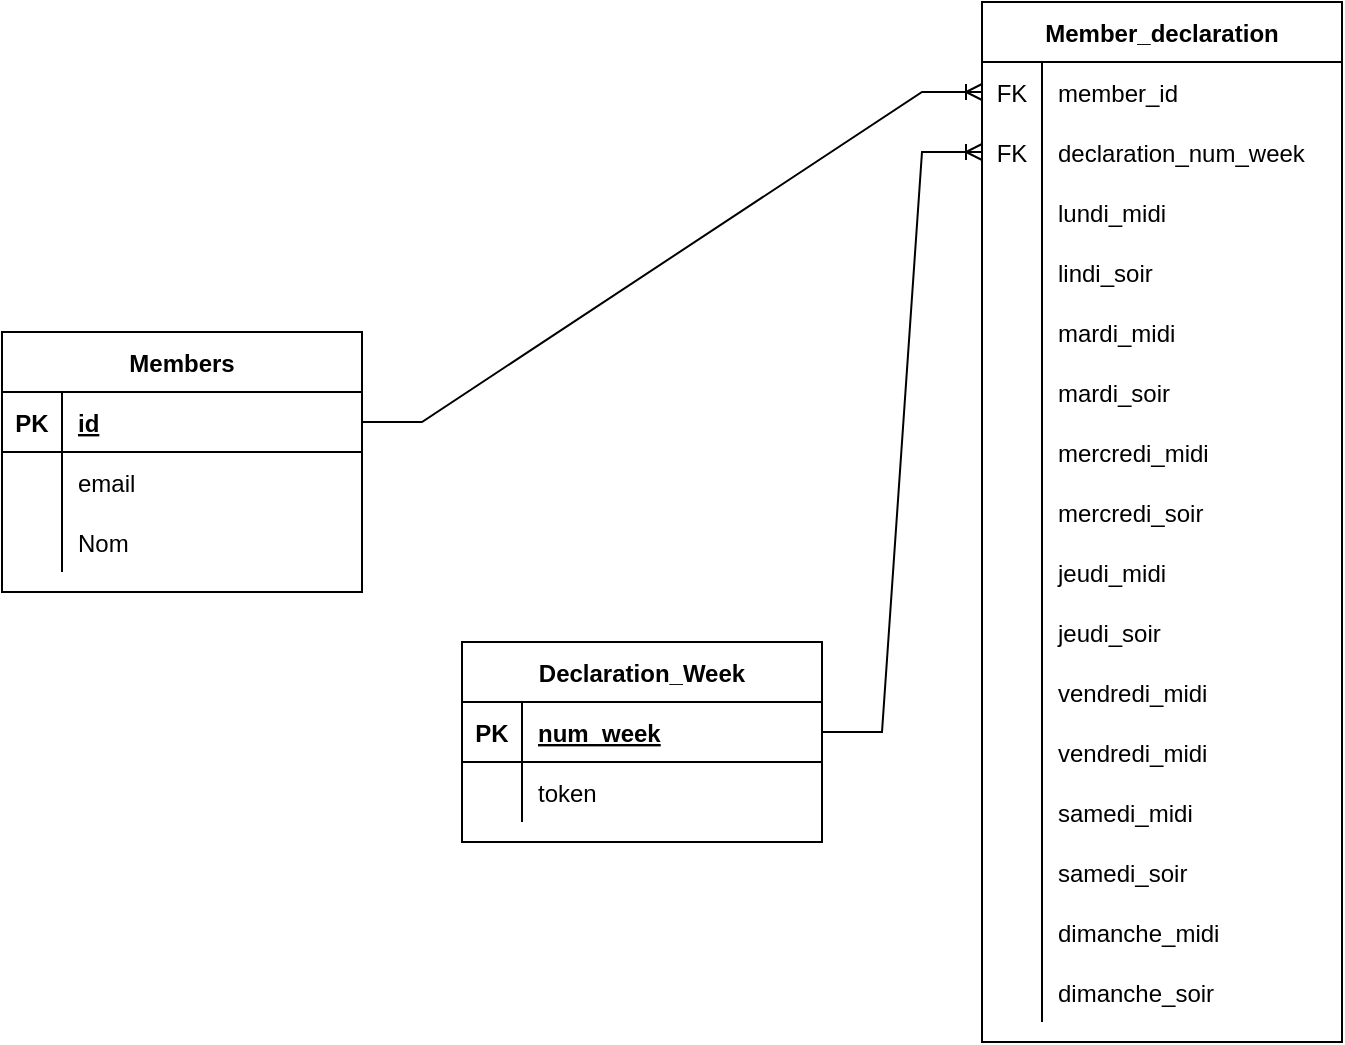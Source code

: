 <mxfile version="17.2.4" type="device"><diagram id="R2lEEEUBdFMjLlhIrx00" name="Page-1"><mxGraphModel dx="1422" dy="705" grid="1" gridSize="10" guides="1" tooltips="1" connect="1" arrows="1" fold="1" page="1" pageScale="1" pageWidth="850" pageHeight="1100" math="0" shadow="0" extFonts="Permanent Marker^https://fonts.googleapis.com/css?family=Permanent+Marker"><root><mxCell id="0"/><mxCell id="1" parent="0"/><mxCell id="Y4OxnLgMbdhu0IXkF3OP-70" value="Members" style="shape=table;startSize=30;container=1;collapsible=1;childLayout=tableLayout;fixedRows=1;rowLines=0;fontStyle=1;align=center;resizeLast=1;" vertex="1" parent="1"><mxGeometry x="100" y="295" width="180" height="130" as="geometry"/></mxCell><mxCell id="Y4OxnLgMbdhu0IXkF3OP-71" value="" style="shape=tableRow;horizontal=0;startSize=0;swimlaneHead=0;swimlaneBody=0;fillColor=none;collapsible=0;dropTarget=0;points=[[0,0.5],[1,0.5]];portConstraint=eastwest;top=0;left=0;right=0;bottom=1;" vertex="1" parent="Y4OxnLgMbdhu0IXkF3OP-70"><mxGeometry y="30" width="180" height="30" as="geometry"/></mxCell><mxCell id="Y4OxnLgMbdhu0IXkF3OP-72" value="PK" style="shape=partialRectangle;connectable=0;fillColor=none;top=0;left=0;bottom=0;right=0;fontStyle=1;overflow=hidden;" vertex="1" parent="Y4OxnLgMbdhu0IXkF3OP-71"><mxGeometry width="30" height="30" as="geometry"><mxRectangle width="30" height="30" as="alternateBounds"/></mxGeometry></mxCell><mxCell id="Y4OxnLgMbdhu0IXkF3OP-73" value="id" style="shape=partialRectangle;connectable=0;fillColor=none;top=0;left=0;bottom=0;right=0;align=left;spacingLeft=6;fontStyle=5;overflow=hidden;" vertex="1" parent="Y4OxnLgMbdhu0IXkF3OP-71"><mxGeometry x="30" width="150" height="30" as="geometry"><mxRectangle width="150" height="30" as="alternateBounds"/></mxGeometry></mxCell><mxCell id="Y4OxnLgMbdhu0IXkF3OP-74" value="" style="shape=tableRow;horizontal=0;startSize=0;swimlaneHead=0;swimlaneBody=0;fillColor=none;collapsible=0;dropTarget=0;points=[[0,0.5],[1,0.5]];portConstraint=eastwest;top=0;left=0;right=0;bottom=0;" vertex="1" parent="Y4OxnLgMbdhu0IXkF3OP-70"><mxGeometry y="60" width="180" height="30" as="geometry"/></mxCell><mxCell id="Y4OxnLgMbdhu0IXkF3OP-75" value="" style="shape=partialRectangle;connectable=0;fillColor=none;top=0;left=0;bottom=0;right=0;editable=1;overflow=hidden;" vertex="1" parent="Y4OxnLgMbdhu0IXkF3OP-74"><mxGeometry width="30" height="30" as="geometry"><mxRectangle width="30" height="30" as="alternateBounds"/></mxGeometry></mxCell><mxCell id="Y4OxnLgMbdhu0IXkF3OP-76" value="email" style="shape=partialRectangle;connectable=0;fillColor=none;top=0;left=0;bottom=0;right=0;align=left;spacingLeft=6;overflow=hidden;" vertex="1" parent="Y4OxnLgMbdhu0IXkF3OP-74"><mxGeometry x="30" width="150" height="30" as="geometry"><mxRectangle width="150" height="30" as="alternateBounds"/></mxGeometry></mxCell><mxCell id="Y4OxnLgMbdhu0IXkF3OP-77" value="" style="shape=tableRow;horizontal=0;startSize=0;swimlaneHead=0;swimlaneBody=0;fillColor=none;collapsible=0;dropTarget=0;points=[[0,0.5],[1,0.5]];portConstraint=eastwest;top=0;left=0;right=0;bottom=0;" vertex="1" parent="Y4OxnLgMbdhu0IXkF3OP-70"><mxGeometry y="90" width="180" height="30" as="geometry"/></mxCell><mxCell id="Y4OxnLgMbdhu0IXkF3OP-78" value="" style="shape=partialRectangle;connectable=0;fillColor=none;top=0;left=0;bottom=0;right=0;editable=1;overflow=hidden;" vertex="1" parent="Y4OxnLgMbdhu0IXkF3OP-77"><mxGeometry width="30" height="30" as="geometry"><mxRectangle width="30" height="30" as="alternateBounds"/></mxGeometry></mxCell><mxCell id="Y4OxnLgMbdhu0IXkF3OP-79" value="Nom" style="shape=partialRectangle;connectable=0;fillColor=none;top=0;left=0;bottom=0;right=0;align=left;spacingLeft=6;overflow=hidden;" vertex="1" parent="Y4OxnLgMbdhu0IXkF3OP-77"><mxGeometry x="30" width="150" height="30" as="geometry"><mxRectangle width="150" height="30" as="alternateBounds"/></mxGeometry></mxCell><mxCell id="Y4OxnLgMbdhu0IXkF3OP-83" value="Declaration_Week" style="shape=table;startSize=30;container=1;collapsible=1;childLayout=tableLayout;fixedRows=1;rowLines=0;fontStyle=1;align=center;resizeLast=1;" vertex="1" parent="1"><mxGeometry x="330" y="450" width="180" height="100" as="geometry"/></mxCell><mxCell id="Y4OxnLgMbdhu0IXkF3OP-84" value="" style="shape=tableRow;horizontal=0;startSize=0;swimlaneHead=0;swimlaneBody=0;fillColor=none;collapsible=0;dropTarget=0;points=[[0,0.5],[1,0.5]];portConstraint=eastwest;top=0;left=0;right=0;bottom=1;" vertex="1" parent="Y4OxnLgMbdhu0IXkF3OP-83"><mxGeometry y="30" width="180" height="30" as="geometry"/></mxCell><mxCell id="Y4OxnLgMbdhu0IXkF3OP-85" value="PK" style="shape=partialRectangle;connectable=0;fillColor=none;top=0;left=0;bottom=0;right=0;fontStyle=1;overflow=hidden;" vertex="1" parent="Y4OxnLgMbdhu0IXkF3OP-84"><mxGeometry width="30" height="30" as="geometry"><mxRectangle width="30" height="30" as="alternateBounds"/></mxGeometry></mxCell><mxCell id="Y4OxnLgMbdhu0IXkF3OP-86" value="num_week" style="shape=partialRectangle;connectable=0;fillColor=none;top=0;left=0;bottom=0;right=0;align=left;spacingLeft=6;fontStyle=5;overflow=hidden;" vertex="1" parent="Y4OxnLgMbdhu0IXkF3OP-84"><mxGeometry x="30" width="150" height="30" as="geometry"><mxRectangle width="150" height="30" as="alternateBounds"/></mxGeometry></mxCell><mxCell id="Y4OxnLgMbdhu0IXkF3OP-93" value="" style="shape=tableRow;horizontal=0;startSize=0;swimlaneHead=0;swimlaneBody=0;fillColor=none;collapsible=0;dropTarget=0;points=[[0,0.5],[1,0.5]];portConstraint=eastwest;top=0;left=0;right=0;bottom=0;" vertex="1" parent="Y4OxnLgMbdhu0IXkF3OP-83"><mxGeometry y="60" width="180" height="30" as="geometry"/></mxCell><mxCell id="Y4OxnLgMbdhu0IXkF3OP-94" value="" style="shape=partialRectangle;connectable=0;fillColor=none;top=0;left=0;bottom=0;right=0;editable=1;overflow=hidden;" vertex="1" parent="Y4OxnLgMbdhu0IXkF3OP-93"><mxGeometry width="30" height="30" as="geometry"><mxRectangle width="30" height="30" as="alternateBounds"/></mxGeometry></mxCell><mxCell id="Y4OxnLgMbdhu0IXkF3OP-95" value="token" style="shape=partialRectangle;connectable=0;fillColor=none;top=0;left=0;bottom=0;right=0;align=left;spacingLeft=6;overflow=hidden;" vertex="1" parent="Y4OxnLgMbdhu0IXkF3OP-93"><mxGeometry x="30" width="150" height="30" as="geometry"><mxRectangle width="150" height="30" as="alternateBounds"/></mxGeometry></mxCell><mxCell id="Y4OxnLgMbdhu0IXkF3OP-106" value="Member_declaration" style="shape=table;startSize=30;container=1;collapsible=1;childLayout=tableLayout;fixedRows=1;rowLines=0;fontStyle=1;align=center;resizeLast=1;" vertex="1" parent="1"><mxGeometry x="590" y="130" width="180" height="520" as="geometry"/></mxCell><mxCell id="Y4OxnLgMbdhu0IXkF3OP-132" value="" style="shape=tableRow;horizontal=0;startSize=0;swimlaneHead=0;swimlaneBody=0;fillColor=none;collapsible=0;dropTarget=0;points=[[0,0.5],[1,0.5]];portConstraint=eastwest;top=0;left=0;right=0;bottom=0;" vertex="1" parent="Y4OxnLgMbdhu0IXkF3OP-106"><mxGeometry y="30" width="180" height="30" as="geometry"/></mxCell><mxCell id="Y4OxnLgMbdhu0IXkF3OP-133" value="FK" style="shape=partialRectangle;connectable=0;fillColor=none;top=0;left=0;bottom=0;right=0;fontStyle=0;overflow=hidden;" vertex="1" parent="Y4OxnLgMbdhu0IXkF3OP-132"><mxGeometry width="30" height="30" as="geometry"><mxRectangle width="30" height="30" as="alternateBounds"/></mxGeometry></mxCell><mxCell id="Y4OxnLgMbdhu0IXkF3OP-134" value="member_id" style="shape=partialRectangle;connectable=0;fillColor=none;top=0;left=0;bottom=0;right=0;align=left;spacingLeft=6;fontStyle=0;overflow=hidden;" vertex="1" parent="Y4OxnLgMbdhu0IXkF3OP-132"><mxGeometry x="30" width="150" height="30" as="geometry"><mxRectangle width="150" height="30" as="alternateBounds"/></mxGeometry></mxCell><mxCell id="Y4OxnLgMbdhu0IXkF3OP-143" value="" style="shape=tableRow;horizontal=0;startSize=0;swimlaneHead=0;swimlaneBody=0;fillColor=none;collapsible=0;dropTarget=0;points=[[0,0.5],[1,0.5]];portConstraint=eastwest;top=0;left=0;right=0;bottom=0;" vertex="1" parent="Y4OxnLgMbdhu0IXkF3OP-106"><mxGeometry y="60" width="180" height="30" as="geometry"/></mxCell><mxCell id="Y4OxnLgMbdhu0IXkF3OP-144" value="FK" style="shape=partialRectangle;connectable=0;fillColor=none;top=0;left=0;bottom=0;right=0;fontStyle=0;overflow=hidden;" vertex="1" parent="Y4OxnLgMbdhu0IXkF3OP-143"><mxGeometry width="30" height="30" as="geometry"><mxRectangle width="30" height="30" as="alternateBounds"/></mxGeometry></mxCell><mxCell id="Y4OxnLgMbdhu0IXkF3OP-145" value="declaration_num_week" style="shape=partialRectangle;connectable=0;fillColor=none;top=0;left=0;bottom=0;right=0;align=left;spacingLeft=6;fontStyle=0;overflow=hidden;" vertex="1" parent="Y4OxnLgMbdhu0IXkF3OP-143"><mxGeometry x="30" width="150" height="30" as="geometry"><mxRectangle width="150" height="30" as="alternateBounds"/></mxGeometry></mxCell><mxCell id="Y4OxnLgMbdhu0IXkF3OP-146" style="shape=tableRow;horizontal=0;startSize=0;swimlaneHead=0;swimlaneBody=0;fillColor=none;collapsible=0;dropTarget=0;points=[[0,0.5],[1,0.5]];portConstraint=eastwest;top=0;left=0;right=0;bottom=0;" vertex="1" parent="Y4OxnLgMbdhu0IXkF3OP-106"><mxGeometry y="90" width="180" height="30" as="geometry"/></mxCell><mxCell id="Y4OxnLgMbdhu0IXkF3OP-147" style="shape=partialRectangle;connectable=0;fillColor=none;top=0;left=0;bottom=0;right=0;fontStyle=0;overflow=hidden;" vertex="1" parent="Y4OxnLgMbdhu0IXkF3OP-146"><mxGeometry width="30" height="30" as="geometry"><mxRectangle width="30" height="30" as="alternateBounds"/></mxGeometry></mxCell><mxCell id="Y4OxnLgMbdhu0IXkF3OP-148" value="lundi_midi" style="shape=partialRectangle;connectable=0;fillColor=none;top=0;left=0;bottom=0;right=0;align=left;spacingLeft=6;fontStyle=0;overflow=hidden;" vertex="1" parent="Y4OxnLgMbdhu0IXkF3OP-146"><mxGeometry x="30" width="150" height="30" as="geometry"><mxRectangle width="150" height="30" as="alternateBounds"/></mxGeometry></mxCell><mxCell id="Y4OxnLgMbdhu0IXkF3OP-149" style="shape=tableRow;horizontal=0;startSize=0;swimlaneHead=0;swimlaneBody=0;fillColor=none;collapsible=0;dropTarget=0;points=[[0,0.5],[1,0.5]];portConstraint=eastwest;top=0;left=0;right=0;bottom=0;" vertex="1" parent="Y4OxnLgMbdhu0IXkF3OP-106"><mxGeometry y="120" width="180" height="30" as="geometry"/></mxCell><mxCell id="Y4OxnLgMbdhu0IXkF3OP-150" style="shape=partialRectangle;connectable=0;fillColor=none;top=0;left=0;bottom=0;right=0;fontStyle=0;overflow=hidden;" vertex="1" parent="Y4OxnLgMbdhu0IXkF3OP-149"><mxGeometry width="30" height="30" as="geometry"><mxRectangle width="30" height="30" as="alternateBounds"/></mxGeometry></mxCell><mxCell id="Y4OxnLgMbdhu0IXkF3OP-151" value="lindi_soir" style="shape=partialRectangle;connectable=0;fillColor=none;top=0;left=0;bottom=0;right=0;align=left;spacingLeft=6;fontStyle=0;overflow=hidden;" vertex="1" parent="Y4OxnLgMbdhu0IXkF3OP-149"><mxGeometry x="30" width="150" height="30" as="geometry"><mxRectangle width="150" height="30" as="alternateBounds"/></mxGeometry></mxCell><mxCell id="Y4OxnLgMbdhu0IXkF3OP-170" style="shape=tableRow;horizontal=0;startSize=0;swimlaneHead=0;swimlaneBody=0;fillColor=none;collapsible=0;dropTarget=0;points=[[0,0.5],[1,0.5]];portConstraint=eastwest;top=0;left=0;right=0;bottom=0;" vertex="1" parent="Y4OxnLgMbdhu0IXkF3OP-106"><mxGeometry y="150" width="180" height="30" as="geometry"/></mxCell><mxCell id="Y4OxnLgMbdhu0IXkF3OP-171" style="shape=partialRectangle;connectable=0;fillColor=none;top=0;left=0;bottom=0;right=0;fontStyle=0;overflow=hidden;" vertex="1" parent="Y4OxnLgMbdhu0IXkF3OP-170"><mxGeometry width="30" height="30" as="geometry"><mxRectangle width="30" height="30" as="alternateBounds"/></mxGeometry></mxCell><mxCell id="Y4OxnLgMbdhu0IXkF3OP-172" value="mardi_midi" style="shape=partialRectangle;connectable=0;fillColor=none;top=0;left=0;bottom=0;right=0;align=left;spacingLeft=6;fontStyle=0;overflow=hidden;" vertex="1" parent="Y4OxnLgMbdhu0IXkF3OP-170"><mxGeometry x="30" width="150" height="30" as="geometry"><mxRectangle width="150" height="30" as="alternateBounds"/></mxGeometry></mxCell><mxCell id="Y4OxnLgMbdhu0IXkF3OP-167" style="shape=tableRow;horizontal=0;startSize=0;swimlaneHead=0;swimlaneBody=0;fillColor=none;collapsible=0;dropTarget=0;points=[[0,0.5],[1,0.5]];portConstraint=eastwest;top=0;left=0;right=0;bottom=0;" vertex="1" parent="Y4OxnLgMbdhu0IXkF3OP-106"><mxGeometry y="180" width="180" height="30" as="geometry"/></mxCell><mxCell id="Y4OxnLgMbdhu0IXkF3OP-168" style="shape=partialRectangle;connectable=0;fillColor=none;top=0;left=0;bottom=0;right=0;fontStyle=0;overflow=hidden;" vertex="1" parent="Y4OxnLgMbdhu0IXkF3OP-167"><mxGeometry width="30" height="30" as="geometry"><mxRectangle width="30" height="30" as="alternateBounds"/></mxGeometry></mxCell><mxCell id="Y4OxnLgMbdhu0IXkF3OP-169" value="mardi_soir" style="shape=partialRectangle;connectable=0;fillColor=none;top=0;left=0;bottom=0;right=0;align=left;spacingLeft=6;fontStyle=0;overflow=hidden;" vertex="1" parent="Y4OxnLgMbdhu0IXkF3OP-167"><mxGeometry x="30" width="150" height="30" as="geometry"><mxRectangle width="150" height="30" as="alternateBounds"/></mxGeometry></mxCell><mxCell id="Y4OxnLgMbdhu0IXkF3OP-164" style="shape=tableRow;horizontal=0;startSize=0;swimlaneHead=0;swimlaneBody=0;fillColor=none;collapsible=0;dropTarget=0;points=[[0,0.5],[1,0.5]];portConstraint=eastwest;top=0;left=0;right=0;bottom=0;" vertex="1" parent="Y4OxnLgMbdhu0IXkF3OP-106"><mxGeometry y="210" width="180" height="30" as="geometry"/></mxCell><mxCell id="Y4OxnLgMbdhu0IXkF3OP-165" style="shape=partialRectangle;connectable=0;fillColor=none;top=0;left=0;bottom=0;right=0;fontStyle=0;overflow=hidden;" vertex="1" parent="Y4OxnLgMbdhu0IXkF3OP-164"><mxGeometry width="30" height="30" as="geometry"><mxRectangle width="30" height="30" as="alternateBounds"/></mxGeometry></mxCell><mxCell id="Y4OxnLgMbdhu0IXkF3OP-166" value="mercredi_midi" style="shape=partialRectangle;connectable=0;fillColor=none;top=0;left=0;bottom=0;right=0;align=left;spacingLeft=6;fontStyle=0;overflow=hidden;" vertex="1" parent="Y4OxnLgMbdhu0IXkF3OP-164"><mxGeometry x="30" width="150" height="30" as="geometry"><mxRectangle width="150" height="30" as="alternateBounds"/></mxGeometry></mxCell><mxCell id="Y4OxnLgMbdhu0IXkF3OP-161" style="shape=tableRow;horizontal=0;startSize=0;swimlaneHead=0;swimlaneBody=0;fillColor=none;collapsible=0;dropTarget=0;points=[[0,0.5],[1,0.5]];portConstraint=eastwest;top=0;left=0;right=0;bottom=0;" vertex="1" parent="Y4OxnLgMbdhu0IXkF3OP-106"><mxGeometry y="240" width="180" height="30" as="geometry"/></mxCell><mxCell id="Y4OxnLgMbdhu0IXkF3OP-162" style="shape=partialRectangle;connectable=0;fillColor=none;top=0;left=0;bottom=0;right=0;fontStyle=0;overflow=hidden;" vertex="1" parent="Y4OxnLgMbdhu0IXkF3OP-161"><mxGeometry width="30" height="30" as="geometry"><mxRectangle width="30" height="30" as="alternateBounds"/></mxGeometry></mxCell><mxCell id="Y4OxnLgMbdhu0IXkF3OP-163" value="mercredi_soir" style="shape=partialRectangle;connectable=0;fillColor=none;top=0;left=0;bottom=0;right=0;align=left;spacingLeft=6;fontStyle=0;overflow=hidden;" vertex="1" parent="Y4OxnLgMbdhu0IXkF3OP-161"><mxGeometry x="30" width="150" height="30" as="geometry"><mxRectangle width="150" height="30" as="alternateBounds"/></mxGeometry></mxCell><mxCell id="Y4OxnLgMbdhu0IXkF3OP-158" style="shape=tableRow;horizontal=0;startSize=0;swimlaneHead=0;swimlaneBody=0;fillColor=none;collapsible=0;dropTarget=0;points=[[0,0.5],[1,0.5]];portConstraint=eastwest;top=0;left=0;right=0;bottom=0;" vertex="1" parent="Y4OxnLgMbdhu0IXkF3OP-106"><mxGeometry y="270" width="180" height="30" as="geometry"/></mxCell><mxCell id="Y4OxnLgMbdhu0IXkF3OP-159" style="shape=partialRectangle;connectable=0;fillColor=none;top=0;left=0;bottom=0;right=0;fontStyle=0;overflow=hidden;" vertex="1" parent="Y4OxnLgMbdhu0IXkF3OP-158"><mxGeometry width="30" height="30" as="geometry"><mxRectangle width="30" height="30" as="alternateBounds"/></mxGeometry></mxCell><mxCell id="Y4OxnLgMbdhu0IXkF3OP-160" value="jeudi_midi   " style="shape=partialRectangle;connectable=0;fillColor=none;top=0;left=0;bottom=0;right=0;align=left;spacingLeft=6;fontStyle=0;overflow=hidden;" vertex="1" parent="Y4OxnLgMbdhu0IXkF3OP-158"><mxGeometry x="30" width="150" height="30" as="geometry"><mxRectangle width="150" height="30" as="alternateBounds"/></mxGeometry></mxCell><mxCell id="Y4OxnLgMbdhu0IXkF3OP-155" style="shape=tableRow;horizontal=0;startSize=0;swimlaneHead=0;swimlaneBody=0;fillColor=none;collapsible=0;dropTarget=0;points=[[0,0.5],[1,0.5]];portConstraint=eastwest;top=0;left=0;right=0;bottom=0;" vertex="1" parent="Y4OxnLgMbdhu0IXkF3OP-106"><mxGeometry y="300" width="180" height="30" as="geometry"/></mxCell><mxCell id="Y4OxnLgMbdhu0IXkF3OP-156" style="shape=partialRectangle;connectable=0;fillColor=none;top=0;left=0;bottom=0;right=0;fontStyle=0;overflow=hidden;" vertex="1" parent="Y4OxnLgMbdhu0IXkF3OP-155"><mxGeometry width="30" height="30" as="geometry"><mxRectangle width="30" height="30" as="alternateBounds"/></mxGeometry></mxCell><mxCell id="Y4OxnLgMbdhu0IXkF3OP-157" value="jeudi_soir" style="shape=partialRectangle;connectable=0;fillColor=none;top=0;left=0;bottom=0;right=0;align=left;spacingLeft=6;fontStyle=0;overflow=hidden;" vertex="1" parent="Y4OxnLgMbdhu0IXkF3OP-155"><mxGeometry x="30" width="150" height="30" as="geometry"><mxRectangle width="150" height="30" as="alternateBounds"/></mxGeometry></mxCell><mxCell id="Y4OxnLgMbdhu0IXkF3OP-152" style="shape=tableRow;horizontal=0;startSize=0;swimlaneHead=0;swimlaneBody=0;fillColor=none;collapsible=0;dropTarget=0;points=[[0,0.5],[1,0.5]];portConstraint=eastwest;top=0;left=0;right=0;bottom=0;" vertex="1" parent="Y4OxnLgMbdhu0IXkF3OP-106"><mxGeometry y="330" width="180" height="30" as="geometry"/></mxCell><mxCell id="Y4OxnLgMbdhu0IXkF3OP-153" style="shape=partialRectangle;connectable=0;fillColor=none;top=0;left=0;bottom=0;right=0;fontStyle=0;overflow=hidden;" vertex="1" parent="Y4OxnLgMbdhu0IXkF3OP-152"><mxGeometry width="30" height="30" as="geometry"><mxRectangle width="30" height="30" as="alternateBounds"/></mxGeometry></mxCell><mxCell id="Y4OxnLgMbdhu0IXkF3OP-154" value="vendredi_midi    " style="shape=partialRectangle;connectable=0;fillColor=none;top=0;left=0;bottom=0;right=0;align=left;spacingLeft=6;fontStyle=0;overflow=hidden;" vertex="1" parent="Y4OxnLgMbdhu0IXkF3OP-152"><mxGeometry x="30" width="150" height="30" as="geometry"><mxRectangle width="150" height="30" as="alternateBounds"/></mxGeometry></mxCell><mxCell id="Y4OxnLgMbdhu0IXkF3OP-173" style="shape=tableRow;horizontal=0;startSize=0;swimlaneHead=0;swimlaneBody=0;fillColor=none;collapsible=0;dropTarget=0;points=[[0,0.5],[1,0.5]];portConstraint=eastwest;top=0;left=0;right=0;bottom=0;" vertex="1" parent="Y4OxnLgMbdhu0IXkF3OP-106"><mxGeometry y="360" width="180" height="30" as="geometry"/></mxCell><mxCell id="Y4OxnLgMbdhu0IXkF3OP-174" style="shape=partialRectangle;connectable=0;fillColor=none;top=0;left=0;bottom=0;right=0;fontStyle=0;overflow=hidden;" vertex="1" parent="Y4OxnLgMbdhu0IXkF3OP-173"><mxGeometry width="30" height="30" as="geometry"><mxRectangle width="30" height="30" as="alternateBounds"/></mxGeometry></mxCell><mxCell id="Y4OxnLgMbdhu0IXkF3OP-175" value="vendredi_midi" style="shape=partialRectangle;connectable=0;fillColor=none;top=0;left=0;bottom=0;right=0;align=left;spacingLeft=6;fontStyle=0;overflow=hidden;" vertex="1" parent="Y4OxnLgMbdhu0IXkF3OP-173"><mxGeometry x="30" width="150" height="30" as="geometry"><mxRectangle width="150" height="30" as="alternateBounds"/></mxGeometry></mxCell><mxCell id="Y4OxnLgMbdhu0IXkF3OP-176" style="shape=tableRow;horizontal=0;startSize=0;swimlaneHead=0;swimlaneBody=0;fillColor=none;collapsible=0;dropTarget=0;points=[[0,0.5],[1,0.5]];portConstraint=eastwest;top=0;left=0;right=0;bottom=0;" vertex="1" parent="Y4OxnLgMbdhu0IXkF3OP-106"><mxGeometry y="390" width="180" height="30" as="geometry"/></mxCell><mxCell id="Y4OxnLgMbdhu0IXkF3OP-177" style="shape=partialRectangle;connectable=0;fillColor=none;top=0;left=0;bottom=0;right=0;fontStyle=0;overflow=hidden;" vertex="1" parent="Y4OxnLgMbdhu0IXkF3OP-176"><mxGeometry width="30" height="30" as="geometry"><mxRectangle width="30" height="30" as="alternateBounds"/></mxGeometry></mxCell><mxCell id="Y4OxnLgMbdhu0IXkF3OP-178" value="samedi_midi" style="shape=partialRectangle;connectable=0;fillColor=none;top=0;left=0;bottom=0;right=0;align=left;spacingLeft=6;fontStyle=0;overflow=hidden;" vertex="1" parent="Y4OxnLgMbdhu0IXkF3OP-176"><mxGeometry x="30" width="150" height="30" as="geometry"><mxRectangle width="150" height="30" as="alternateBounds"/></mxGeometry></mxCell><mxCell id="Y4OxnLgMbdhu0IXkF3OP-179" style="shape=tableRow;horizontal=0;startSize=0;swimlaneHead=0;swimlaneBody=0;fillColor=none;collapsible=0;dropTarget=0;points=[[0,0.5],[1,0.5]];portConstraint=eastwest;top=0;left=0;right=0;bottom=0;" vertex="1" parent="Y4OxnLgMbdhu0IXkF3OP-106"><mxGeometry y="420" width="180" height="30" as="geometry"/></mxCell><mxCell id="Y4OxnLgMbdhu0IXkF3OP-180" style="shape=partialRectangle;connectable=0;fillColor=none;top=0;left=0;bottom=0;right=0;fontStyle=0;overflow=hidden;" vertex="1" parent="Y4OxnLgMbdhu0IXkF3OP-179"><mxGeometry width="30" height="30" as="geometry"><mxRectangle width="30" height="30" as="alternateBounds"/></mxGeometry></mxCell><mxCell id="Y4OxnLgMbdhu0IXkF3OP-181" value="samedi_soir" style="shape=partialRectangle;connectable=0;fillColor=none;top=0;left=0;bottom=0;right=0;align=left;spacingLeft=6;fontStyle=0;overflow=hidden;" vertex="1" parent="Y4OxnLgMbdhu0IXkF3OP-179"><mxGeometry x="30" width="150" height="30" as="geometry"><mxRectangle width="150" height="30" as="alternateBounds"/></mxGeometry></mxCell><mxCell id="Y4OxnLgMbdhu0IXkF3OP-182" style="shape=tableRow;horizontal=0;startSize=0;swimlaneHead=0;swimlaneBody=0;fillColor=none;collapsible=0;dropTarget=0;points=[[0,0.5],[1,0.5]];portConstraint=eastwest;top=0;left=0;right=0;bottom=0;" vertex="1" parent="Y4OxnLgMbdhu0IXkF3OP-106"><mxGeometry y="450" width="180" height="30" as="geometry"/></mxCell><mxCell id="Y4OxnLgMbdhu0IXkF3OP-183" style="shape=partialRectangle;connectable=0;fillColor=none;top=0;left=0;bottom=0;right=0;fontStyle=0;overflow=hidden;" vertex="1" parent="Y4OxnLgMbdhu0IXkF3OP-182"><mxGeometry width="30" height="30" as="geometry"><mxRectangle width="30" height="30" as="alternateBounds"/></mxGeometry></mxCell><mxCell id="Y4OxnLgMbdhu0IXkF3OP-184" value="dimanche_midi" style="shape=partialRectangle;connectable=0;fillColor=none;top=0;left=0;bottom=0;right=0;align=left;spacingLeft=6;fontStyle=0;overflow=hidden;" vertex="1" parent="Y4OxnLgMbdhu0IXkF3OP-182"><mxGeometry x="30" width="150" height="30" as="geometry"><mxRectangle width="150" height="30" as="alternateBounds"/></mxGeometry></mxCell><mxCell id="Y4OxnLgMbdhu0IXkF3OP-185" style="shape=tableRow;horizontal=0;startSize=0;swimlaneHead=0;swimlaneBody=0;fillColor=none;collapsible=0;dropTarget=0;points=[[0,0.5],[1,0.5]];portConstraint=eastwest;top=0;left=0;right=0;bottom=0;" vertex="1" parent="Y4OxnLgMbdhu0IXkF3OP-106"><mxGeometry y="480" width="180" height="30" as="geometry"/></mxCell><mxCell id="Y4OxnLgMbdhu0IXkF3OP-186" style="shape=partialRectangle;connectable=0;fillColor=none;top=0;left=0;bottom=0;right=0;fontStyle=0;overflow=hidden;" vertex="1" parent="Y4OxnLgMbdhu0IXkF3OP-185"><mxGeometry width="30" height="30" as="geometry"><mxRectangle width="30" height="30" as="alternateBounds"/></mxGeometry></mxCell><mxCell id="Y4OxnLgMbdhu0IXkF3OP-187" value="dimanche_soir" style="shape=partialRectangle;connectable=0;fillColor=none;top=0;left=0;bottom=0;right=0;align=left;spacingLeft=6;fontStyle=0;overflow=hidden;" vertex="1" parent="Y4OxnLgMbdhu0IXkF3OP-185"><mxGeometry x="30" width="150" height="30" as="geometry"><mxRectangle width="150" height="30" as="alternateBounds"/></mxGeometry></mxCell><mxCell id="Y4OxnLgMbdhu0IXkF3OP-189" value="" style="edgeStyle=entityRelationEdgeStyle;fontSize=12;html=1;endArrow=ERoneToMany;rounded=0;exitX=1;exitY=0.5;exitDx=0;exitDy=0;entryX=0;entryY=0.5;entryDx=0;entryDy=0;" edge="1" parent="1" source="Y4OxnLgMbdhu0IXkF3OP-71" target="Y4OxnLgMbdhu0IXkF3OP-132"><mxGeometry width="100" height="100" relative="1" as="geometry"><mxPoint x="380" y="440" as="sourcePoint"/><mxPoint x="480" y="340" as="targetPoint"/></mxGeometry></mxCell><mxCell id="Y4OxnLgMbdhu0IXkF3OP-213" value="" style="edgeStyle=entityRelationEdgeStyle;fontSize=12;html=1;endArrow=ERoneToMany;rounded=0;entryX=0;entryY=0.5;entryDx=0;entryDy=0;" edge="1" parent="1" source="Y4OxnLgMbdhu0IXkF3OP-84" target="Y4OxnLgMbdhu0IXkF3OP-143"><mxGeometry width="100" height="100" relative="1" as="geometry"><mxPoint x="250" y="560" as="sourcePoint"/><mxPoint x="350" y="460" as="targetPoint"/></mxGeometry></mxCell></root></mxGraphModel></diagram></mxfile>